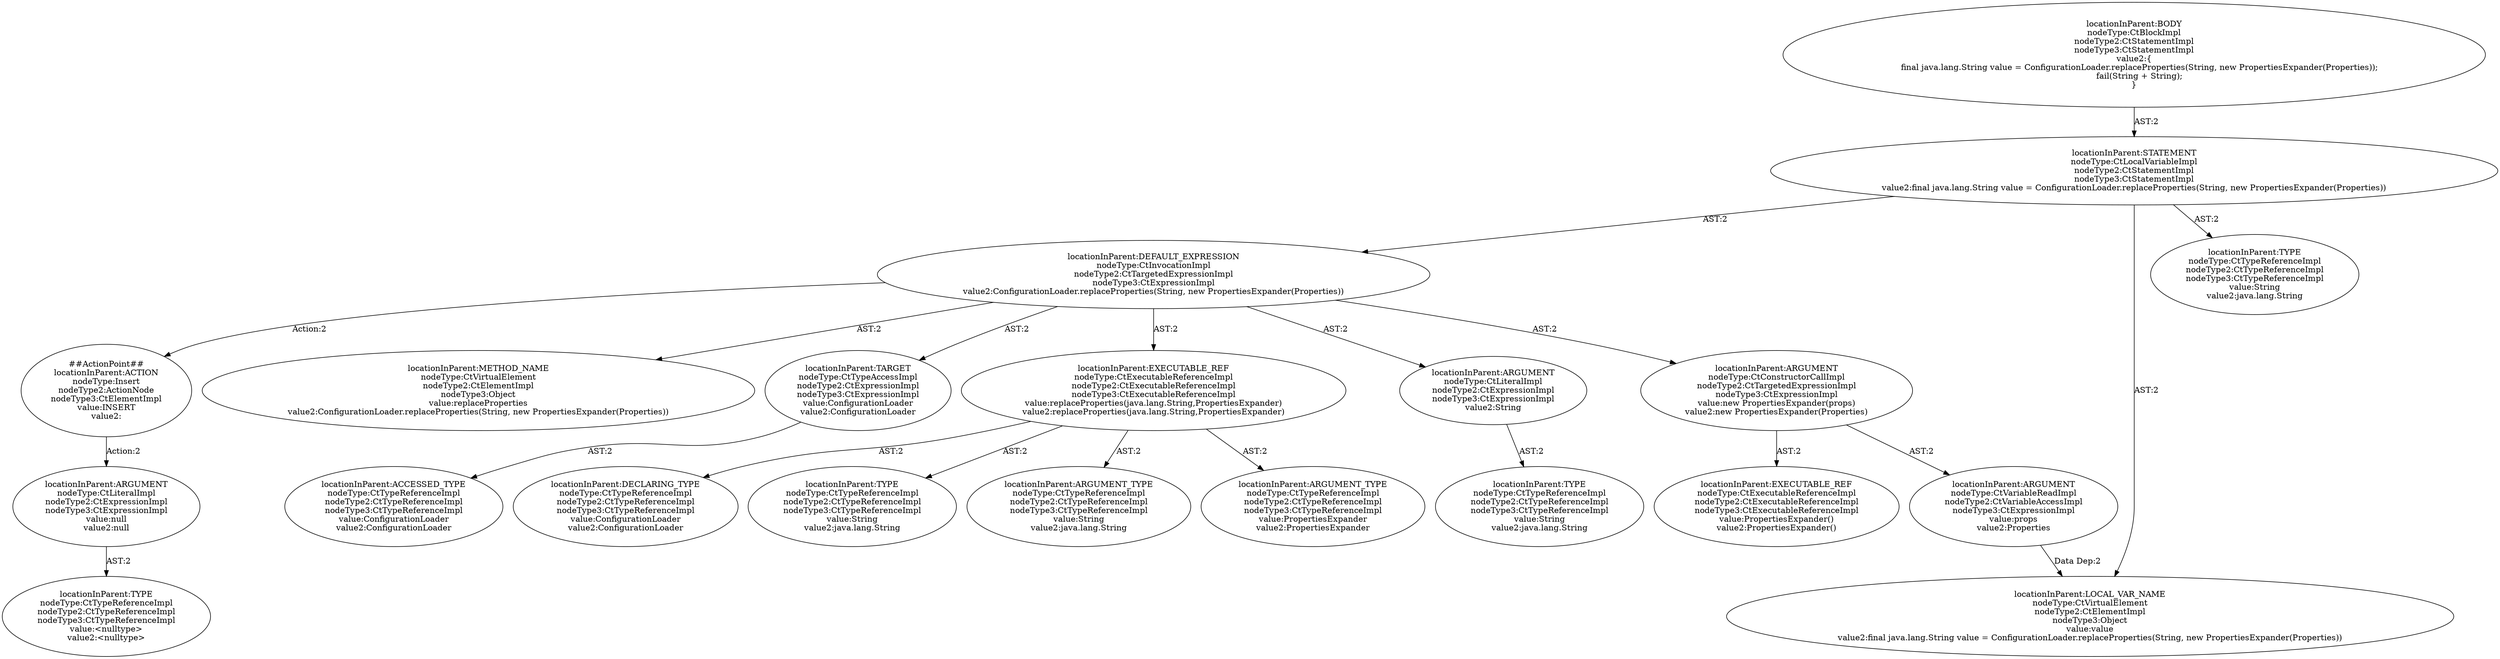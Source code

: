digraph "Pattern" {
0 [label="##ActionPoint##
locationInParent:ACTION
nodeType:Insert
nodeType2:ActionNode
nodeType3:CtElementImpl
value:INSERT
value2:" shape=ellipse]
1 [label="locationInParent:DEFAULT_EXPRESSION
nodeType:CtInvocationImpl
nodeType2:CtTargetedExpressionImpl
nodeType3:CtExpressionImpl
value2:ConfigurationLoader.replaceProperties(String, new PropertiesExpander(Properties))" shape=ellipse]
2 [label="locationInParent:STATEMENT
nodeType:CtLocalVariableImpl
nodeType2:CtStatementImpl
nodeType3:CtStatementImpl
value2:final java.lang.String value = ConfigurationLoader.replaceProperties(String, new PropertiesExpander(Properties))" shape=ellipse]
3 [label="locationInParent:BODY
nodeType:CtBlockImpl
nodeType2:CtStatementImpl
nodeType3:CtStatementImpl
value2:\{
    final java.lang.String value = ConfigurationLoader.replaceProperties(String, new PropertiesExpander(Properties));
    fail(String + String);
\}" shape=ellipse]
4 [label="locationInParent:LOCAL_VAR_NAME
nodeType:CtVirtualElement
nodeType2:CtElementImpl
nodeType3:Object
value:value
value2:final java.lang.String value = ConfigurationLoader.replaceProperties(String, new PropertiesExpander(Properties))" shape=ellipse]
5 [label="locationInParent:TYPE
nodeType:CtTypeReferenceImpl
nodeType2:CtTypeReferenceImpl
nodeType3:CtTypeReferenceImpl
value:String
value2:java.lang.String" shape=ellipse]
6 [label="locationInParent:METHOD_NAME
nodeType:CtVirtualElement
nodeType2:CtElementImpl
nodeType3:Object
value:replaceProperties
value2:ConfigurationLoader.replaceProperties(String, new PropertiesExpander(Properties))" shape=ellipse]
7 [label="locationInParent:TARGET
nodeType:CtTypeAccessImpl
nodeType2:CtExpressionImpl
nodeType3:CtExpressionImpl
value:ConfigurationLoader
value2:ConfigurationLoader" shape=ellipse]
8 [label="locationInParent:ACCESSED_TYPE
nodeType:CtTypeReferenceImpl
nodeType2:CtTypeReferenceImpl
nodeType3:CtTypeReferenceImpl
value:ConfigurationLoader
value2:ConfigurationLoader" shape=ellipse]
9 [label="locationInParent:EXECUTABLE_REF
nodeType:CtExecutableReferenceImpl
nodeType2:CtExecutableReferenceImpl
nodeType3:CtExecutableReferenceImpl
value:replaceProperties(java.lang.String,PropertiesExpander)
value2:replaceProperties(java.lang.String,PropertiesExpander)" shape=ellipse]
10 [label="locationInParent:DECLARING_TYPE
nodeType:CtTypeReferenceImpl
nodeType2:CtTypeReferenceImpl
nodeType3:CtTypeReferenceImpl
value:ConfigurationLoader
value2:ConfigurationLoader" shape=ellipse]
11 [label="locationInParent:TYPE
nodeType:CtTypeReferenceImpl
nodeType2:CtTypeReferenceImpl
nodeType3:CtTypeReferenceImpl
value:String
value2:java.lang.String" shape=ellipse]
12 [label="locationInParent:ARGUMENT_TYPE
nodeType:CtTypeReferenceImpl
nodeType2:CtTypeReferenceImpl
nodeType3:CtTypeReferenceImpl
value:String
value2:java.lang.String" shape=ellipse]
13 [label="locationInParent:ARGUMENT_TYPE
nodeType:CtTypeReferenceImpl
nodeType2:CtTypeReferenceImpl
nodeType3:CtTypeReferenceImpl
value:PropertiesExpander
value2:PropertiesExpander" shape=ellipse]
14 [label="locationInParent:ARGUMENT
nodeType:CtLiteralImpl
nodeType2:CtExpressionImpl
nodeType3:CtExpressionImpl
value2:String" shape=ellipse]
15 [label="locationInParent:TYPE
nodeType:CtTypeReferenceImpl
nodeType2:CtTypeReferenceImpl
nodeType3:CtTypeReferenceImpl
value:String
value2:java.lang.String" shape=ellipse]
16 [label="locationInParent:ARGUMENT
nodeType:CtConstructorCallImpl
nodeType2:CtTargetedExpressionImpl
nodeType3:CtExpressionImpl
value:new PropertiesExpander(props)
value2:new PropertiesExpander(Properties)" shape=ellipse]
17 [label="locationInParent:EXECUTABLE_REF
nodeType:CtExecutableReferenceImpl
nodeType2:CtExecutableReferenceImpl
nodeType3:CtExecutableReferenceImpl
value:PropertiesExpander()
value2:PropertiesExpander()" shape=ellipse]
18 [label="locationInParent:ARGUMENT
nodeType:CtVariableReadImpl
nodeType2:CtVariableAccessImpl
nodeType3:CtExpressionImpl
value:props
value2:Properties" shape=ellipse]
19 [label="locationInParent:ARGUMENT
nodeType:CtLiteralImpl
nodeType2:CtExpressionImpl
nodeType3:CtExpressionImpl
value:null
value2:null" shape=ellipse]
20 [label="locationInParent:TYPE
nodeType:CtTypeReferenceImpl
nodeType2:CtTypeReferenceImpl
nodeType3:CtTypeReferenceImpl
value:<nulltype>
value2:<nulltype>" shape=ellipse]
0 -> 19 [label="Action:2"];
1 -> 0 [label="Action:2"];
1 -> 6 [label="AST:2"];
1 -> 7 [label="AST:2"];
1 -> 9 [label="AST:2"];
1 -> 14 [label="AST:2"];
1 -> 16 [label="AST:2"];
2 -> 1 [label="AST:2"];
2 -> 4 [label="AST:2"];
2 -> 5 [label="AST:2"];
3 -> 2 [label="AST:2"];
7 -> 8 [label="AST:2"];
9 -> 10 [label="AST:2"];
9 -> 11 [label="AST:2"];
9 -> 12 [label="AST:2"];
9 -> 13 [label="AST:2"];
14 -> 15 [label="AST:2"];
16 -> 17 [label="AST:2"];
16 -> 18 [label="AST:2"];
18 -> 4 [label="Data Dep:2"];
19 -> 20 [label="AST:2"];
}